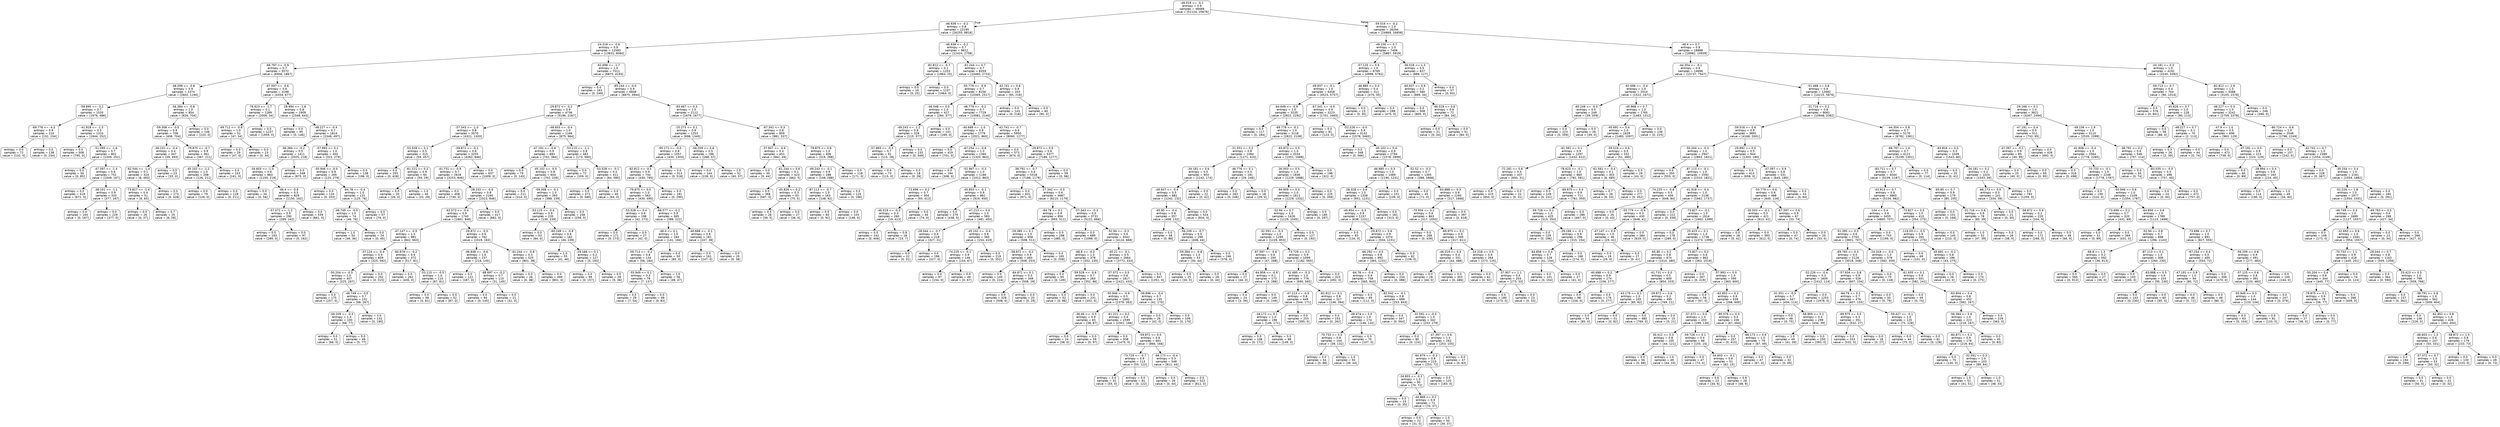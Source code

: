 digraph Tree {
node [shape=box, style="rounded", color="black", fontname=helvetica] ;
edge [fontname=helvetica] ;
0 [label="-46.019 <= -0.1\nentropy = 0.9\nsamples = 48489\nvalue = [51124, 25676]"] ;
1 [label="-46.938 <= -0.2\nentropy = 0.8\nsamples = 22195\nvalue = [26255, 8818]"] ;
0 -> 1 [labeldistance=2.5, labelangle=45, headlabel="True"] ;
2 [label="-24.318 <= -0.6\nentropy = 0.9\nsamples = 12583\nvalue = [13831, 6060]"] ;
1 -> 2 ;
3 [label="-68.797 <= -0.9\nentropy = 0.7\nsamples = 5572\nvalue = [6956, 1867]"] ;
2 -> 3 ;
4 [label="-48.399 <= -0.8\nentropy = 0.9\nsamples = 2374\nvalue = [2602, 1190]"] ;
3 -> 4 ;
5 [label="-58.895 <= -3.2\nentropy = 0.7\nsamples = 1520\nvalue = [1976, 486]"] ;
4 -> 5 ;
6 [label="-69.776 <= -4.3\nentropy = 0.9\nsamples = 210\nvalue = [132, 234]"] ;
5 -> 6 ;
7 [label="entropy = 0.0\nsamples = 72\nvalue = [132, 0]"] ;
6 -> 7 ;
8 [label="entropy = 0.0\nsamples = 138\nvalue = [0, 234]"] ;
6 -> 8 ;
9 [label="-41.918 <= -1.5\nentropy = 0.5\nsamples = 1310\nvalue = [1844, 252]"] ;
5 -> 9 ;
10 [label="entropy = 0.0\nsamples = 508\nvalue = [795, 0]"] ;
9 -> 10 ;
11 [label="-51.395 <= -1.6\nentropy = 0.7\nsamples = 802\nvalue = [1049, 252]"] ;
9 -> 11 ;
12 [label="entropy = 0.0\nsamples = 50\nvalue = [0, 85]"] ;
11 -> 12 ;
13 [label="-47.397 <= -1.4\nentropy = 0.6\nsamples = 752\nvalue = [1049, 167]"] ;
11 -> 13 ;
14 [label="entropy = 0.0\nsamples = 419\nvalue = [672, 0]"] ;
13 -> 14 ;
15 [label="-36.101 <= -1.1\nentropy = 0.9\nsamples = 333\nvalue = [377, 167]"] ;
13 -> 15 ;
16 [label="entropy = 0.0\nsamples = 104\nvalue = [0, 167]"] ;
15 -> 16 ;
17 [label="entropy = 0.0\nsamples = 229\nvalue = [377, 0]"] ;
15 -> 17 ;
18 [label="-56.384 <= -0.8\nentropy = 1.0\nsamples = 854\nvalue = [626, 704]"] ;
4 -> 18 ;
19 [label="-59.308 <= -0.5\nentropy = 0.9\nsamples = 708\nvalue = [406, 704]"] ;
18 -> 19 ;
20 [label="-36.101 <= -0.4\nentropy = 0.4\nsamples = 347\nvalue = [39, 493]"] ;
19 -> 20 ;
21 [label="-62.544 <= -1.4\nentropy = 0.1\nsamples = 324\nvalue = [6, 493]"] ;
20 -> 21 ;
22 [label="-73.827 <= -1.4\nentropy = 0.4\nsamples = 51\nvalue = [6, 65]"] ;
21 -> 22 ;
23 [label="entropy = 0.0\nsamples = 26\nvalue = [0, 37]"] ;
22 -> 23 ;
24 [label="entropy = 0.7\nsamples = 25\nvalue = [6, 28]"] ;
22 -> 24 ;
25 [label="entropy = 0.0\nsamples = 273\nvalue = [0, 428]"] ;
21 -> 25 ;
26 [label="entropy = 0.0\nsamples = 23\nvalue = [33, 0]"] ;
20 -> 26 ;
27 [label="-79.875 <= -0.7\nentropy = 0.9\nsamples = 361\nvalue = [367, 211]"] ;
19 -> 27 ;
28 [label="-45.102 <= -1.2\nentropy = 1.0\nsamples = 208\nvalue = [126, 211]"] ;
27 -> 28 ;
29 [label="entropy = 0.0\nsamples = 79\nvalue = [126, 0]"] ;
28 -> 29 ;
30 [label="entropy = 0.0\nsamples = 129\nvalue = [0, 211]"] ;
28 -> 30 ;
31 [label="entropy = 0.0\nsamples = 153\nvalue = [241, 0]"] ;
27 -> 31 ;
32 [label="entropy = 0.0\nsamples = 146\nvalue = [220, 0]"] ;
18 -> 32 ;
33 [label="-67.597 <= -0.6\nentropy = 0.6\nsamples = 3198\nvalue = [4354, 677]"] ;
3 -> 33 ;
34 [label="-78.623 <= -1.7\nentropy = 0.1\nsamples = 1289\nvalue = [2006, 34]"] ;
33 -> 34 ;
35 [label="-69.712 <= -0.8\nentropy = 1.0\nsamples = 52\nvalue = [47, 34]"] ;
34 -> 35 ;
36 [label="entropy = 0.0\nsamples = 29\nvalue = [47, 0]"] ;
35 -> 36 ;
37 [label="entropy = 0.0\nsamples = 23\nvalue = [0, 34]"] ;
35 -> 37 ;
38 [label="entropy = 0.0\nsamples = 1237\nvalue = [1959, 0]"] ;
34 -> 38 ;
39 [label="-28.994 <= -1.8\nentropy = 0.8\nsamples = 1909\nvalue = [2348, 643]"] ;
33 -> 39 ;
40 [label="entropy = 0.0\nsamples = 95\nvalue = [0, 146]"] ;
39 -> 40 ;
41 [label="-48.227 <= -0.4\nentropy = 0.7\nsamples = 1814\nvalue = [2348, 497]"] ;
39 -> 41 ;
42 [label="-56.384 <= -0.2\nentropy = 0.5\nsamples = 1411\nvalue = [2025, 218]"] ;
41 -> 42 ;
43 [label="-34.603 <= -1.0\nentropy = 0.6\nsamples = 863\nvalue = [1150, 218]"] ;
42 -> 43 ;
44 [label="entropy = 0.0\nsamples = 34\nvalue = [0, 56]"] ;
43 -> 44 ;
45 [label="-46.4 <= -0.8\nentropy = 0.5\nsamples = 829\nvalue = [1150, 162]"] ;
43 -> 45 ;
46 [label="-57.072 <= -1.2\nentropy = 0.9\nsamples = 290\nvalue = [289, 162]"] ;
45 -> 46 ;
47 [label="entropy = 0.0\nsamples = 193\nvalue = [289, 0]"] ;
46 -> 47 ;
48 [label="entropy = 0.0\nsamples = 97\nvalue = [0, 162]"] ;
46 -> 48 ;
49 [label="entropy = 0.0\nsamples = 539\nvalue = [861, 0]"] ;
45 -> 49 ;
50 [label="entropy = 0.0\nsamples = 548\nvalue = [875, 0]"] ;
42 -> 50 ;
51 [label="-57.993 <= 0.1\nentropy = 1.0\nsamples = 403\nvalue = [323, 279]"] ;
41 -> 51 ;
52 [label="-50.946 <= -0.0\nentropy = 0.9\nsamples = 265\nvalue = [125, 279]"] ;
51 -> 52 ;
53 [label="entropy = 0.0\nsamples = 134\nvalue = [0, 203]"] ;
52 -> 53 ;
54 [label="-84.78 <= -0.4\nentropy = 1.0\nsamples = 131\nvalue = [125, 76]"] ;
52 -> 54 ;
55 [label="-46.749 <= -0.5\nentropy = 1.0\nsamples = 74\nvalue = [46, 76]"] ;
54 -> 55 ;
56 [label="entropy = 1.0\nsamples = 50\nvalue = [46, 36]"] ;
55 -> 56 ;
57 [label="entropy = 0.0\nsamples = 24\nvalue = [0, 40]"] ;
55 -> 57 ;
58 [label="entropy = 0.0\nsamples = 57\nvalue = [79, 0]"] ;
54 -> 58 ;
59 [label="entropy = 0.0\nsamples = 138\nvalue = [198, 0]"] ;
51 -> 59 ;
60 [label="-62.698 <= -1.7\nentropy = 1.0\nsamples = 7011\nvalue = [6875, 4193]"] ;
2 -> 60 ;
61 [label="entropy = 0.0\nsamples = 163\nvalue = [0, 249]"] ;
60 -> 61 ;
62 [label="-85.244 <= -0.0\nentropy = 0.9\nsamples = 6848\nvalue = [6875, 3944]"] ;
60 -> 62 ;
63 [label="-29.872 <= -0.2\nentropy = 0.9\nsamples = 4736\nvalue = [5196, 2267]"] ;
62 -> 63 ;
64 [label="-57.343 <= -1.0\nentropy = 0.8\nsamples = 3570\nvalue = [4321, 1303]"] ;
63 -> 64 ;
65 [label="-53.528 <= 0.1\nentropy = 0.5\nsamples = 315\nvalue = [59, 457]"] ;
64 -> 65 ;
66 [label="entropy = 0.0\nsamples = 255\nvalue = [0, 428]"] ;
65 -> 66 ;
67 [label="-61.221 <= 0.2\nentropy = 0.9\nsamples = 60\nvalue = [59, 29]"] ;
65 -> 67 ;
68 [label="entropy = 0.0\nsamples = 20\nvalue = [26, 0]"] ;
67 -> 68 ;
69 [label="entropy = 1.0\nsamples = 40\nvalue = [33, 29]"] ;
67 -> 69 ;
70 [label="-59.872 <= -0.2\nentropy = 0.6\nsamples = 3255\nvalue = [4262, 846]"] ;
64 -> 70 ;
71 [label="-41.731 <= -0.9\nentropy = 0.7\nsamples = 2618\nvalue = [3253, 846]"] ;
70 -> 71 ;
72 [label="entropy = 0.0\nsamples = 458\nvalue = [730, 0]"] ;
71 -> 72 ;
73 [label="-28.232 <= -0.0\nentropy = 0.8\nsamples = 2160\nvalue = [2523, 846]"] ;
71 -> 73 ;
74 [label="-62.573 <= -0.4\nentropy = 0.9\nsamples = 1743\nvalue = [1861, 846]"] ;
73 -> 74 ;
75 [label="-47.147 <= -0.5\nentropy = 1.0\nsamples = 981\nvalue = [842, 663]"] ;
74 -> 75 ;
76 [label="-37.124 <= -0.4\nentropy = 0.9\nsamples = 609\nvalue = [325, 582]"] ;
75 -> 76 ;
77 [label="-50.204 <= -0.5\nentropy = 1.0\nsamples = 407\nvalue = [325, 267]"] ;
76 -> 77 ;
78 [label="entropy = 0.0\nsamples = 175\nvalue = [257, 0]"] ;
77 -> 78 ;
79 [label="-46.749 <= -0.5\nentropy = 0.7\nsamples = 232\nvalue = [68, 267]"] ;
77 -> 79 ;
80 [label="-56.209 <= -0.3\nentropy = 1.0\nsamples = 100\nvalue = [68, 77]"] ;
79 -> 80 ;
81 [label="entropy = 0.0\nsamples = 51\nvalue = [68, 0]"] ;
80 -> 81 ;
82 [label="entropy = 0.0\nsamples = 49\nvalue = [0, 77]"] ;
80 -> 82 ;
83 [label="entropy = 0.0\nsamples = 132\nvalue = [0, 190]"] ;
79 -> 83 ;
84 [label="entropy = 0.0\nsamples = 202\nvalue = [0, 315]"] ;
76 -> 84 ;
85 [label="-60.979 <= -0.2\nentropy = 0.6\nsamples = 372\nvalue = [517, 81]"] ;
75 -> 85 ;
86 [label="entropy = 0.0\nsamples = 262\nvalue = [430, 0]"] ;
85 -> 86 ;
87 [label="-53.115 <= -0.5\nentropy = 1.0\nsamples = 110\nvalue = [87, 81]"] ;
85 -> 87 ;
88 [label="entropy = 0.0\nsamples = 58\nvalue = [0, 81]"] ;
87 -> 88 ;
89 [label="entropy = 0.0\nsamples = 52\nvalue = [87, 0]"] ;
87 -> 89 ;
90 [label="-29.872 <= -0.5\nentropy = 0.6\nsamples = 762\nvalue = [1019, 183]"] ;
74 -> 90 ;
91 [label="-46.938 <= -0.6\nentropy = 1.0\nsamples = 237\nvalue = [218, 145]"] ;
90 -> 91 ;
92 [label="entropy = 0.0\nsamples = 122\nvalue = [187, 0]"] ;
91 -> 92 ;
93 [label="-88.697 <= -0.2\nentropy = 0.7\nsamples = 115\nvalue = [31, 145]"] ;
91 -> 93 ;
94 [label="entropy = 0.0\nsamples = 94\nvalue = [0, 145]"] ;
93 -> 94 ;
95 [label="entropy = 0.0\nsamples = 21\nvalue = [31, 0]"] ;
93 -> 95 ;
96 [label="-61.244 <= -0.8\nentropy = 0.3\nsamples = 525\nvalue = [801, 38]"] ;
90 -> 96 ;
97 [label="entropy = 0.0\nsamples = 26\nvalue = [0, 38]"] ;
96 -> 97 ;
98 [label="entropy = 0.0\nsamples = 499\nvalue = [801, 0]"] ;
96 -> 98 ;
99 [label="entropy = 0.0\nsamples = 417\nvalue = [662, 0]"] ;
73 -> 99 ;
100 [label="entropy = 0.0\nsamples = 637\nvalue = [1009, 0]"] ;
70 -> 100 ;
101 [label="-48.603 <= -0.4\nentropy = 1.0\nsamples = 1166\nvalue = [875, 964]"] ;
63 -> 101 ;
102 [label="-47.191 <= -0.8\nentropy = 0.9\nsamples = 683\nvalue = [702, 384]"] ;
101 -> 102 ;
103 [label="entropy = 0.0\nsamples = 79\nvalue = [0, 145]"] ;
102 -> 103 ;
104 [label="-45.102 <= -0.5\nentropy = 0.8\nsamples = 604\nvalue = [702, 239]"] ;
102 -> 104 ;
105 [label="entropy = 0.0\nsamples = 211\nvalue = [314, 0]"] ;
104 -> 105 ;
106 [label="-59.308 <= -0.1\nentropy = 1.0\nsamples = 393\nvalue = [388, 239]"] ;
104 -> 106 ;
107 [label="-53.115 <= -0.4\nentropy = 0.9\nsamples = 235\nvalue = [130, 239]"] ;
106 -> 107 ;
108 [label="entropy = 0.0\nsamples = 53\nvalue = [84, 0]"] ;
107 -> 108 ;
109 [label="-60.248 <= -0.8\nentropy = 0.6\nsamples = 182\nvalue = [46, 239]"] ;
107 -> 109 ;
110 [label="entropy = 1.0\nsamples = 55\nvalue = [41, 46]"] ;
109 -> 110 ;
111 [label="-29.166 <= 0.1\nentropy = 0.2\nsamples = 127\nvalue = [5, 193]"] ;
109 -> 111 ;
112 [label="entropy = 0.0\nsamples = 99\nvalue = [0, 157]"] ;
111 -> 112 ;
113 [label="entropy = 0.5\nsamples = 28\nvalue = [5, 36]"] ;
111 -> 113 ;
114 [label="entropy = 0.0\nsamples = 158\nvalue = [258, 0]"] ;
106 -> 114 ;
115 [label="-53.115 <= -1.1\nentropy = 0.8\nsamples = 483\nvalue = [173, 580]"] ;
101 -> 115 ;
116 [label="entropy = 0.0\nsamples = 72\nvalue = [109, 0]"] ;
115 -> 116 ;
117 [label="-53.528 <= -0.1\nentropy = 0.5\nsamples = 411\nvalue = [64, 580]"] ;
115 -> 117 ;
118 [label="entropy = 0.0\nsamples = 371\nvalue = [0, 580]"] ;
117 -> 118 ;
119 [label="entropy = 0.0\nsamples = 40\nvalue = [64, 0]"] ;
117 -> 119 ;
120 [label="-93.467 <= 0.3\nentropy = 1.0\nsamples = 2112\nvalue = [1679, 1677]"] ;
62 -> 120 ;
121 [label="-25.273 <= 0.1\nentropy = 0.9\nsamples = 1253\nvalue = [698, 1340]"] ;
120 -> 121 ;
122 [label="-95.171 <= -0.0\nentropy = 0.8\nsamples = 1057\nvalue = [430, 1303]"] ;
121 -> 122 ;
123 [label="-82.812 <= -0.1\nentropy = 0.9\nsamples = 744\nvalue = [430, 785]"] ;
122 -> 123 ;
124 [label="-79.875 <= 0.0\nentropy = 1.0\nsamples = 563\nvalue = [430, 495]"] ;
123 -> 124 ;
125 [label="-53.528 <= 0.4\nentropy = 0.6\nsamples = 198\nvalue = [42, 273]"] ;
124 -> 125 ;
126 [label="entropy = 0.0\nsamples = 171\nvalue = [0, 273]"] ;
125 -> 126 ;
127 [label="entropy = 0.0\nsamples = 27\nvalue = [42, 0]"] ;
125 -> 127 ;
128 [label="-68.577 <= -0.2\nentropy = 0.9\nsamples = 365\nvalue = [388, 222]"] ;
124 -> 128 ;
129 [label="-46.4 <= 0.1\nentropy = 1.0\nsamples = 184\nvalue = [141, 184]"] ;
128 -> 129 ;
130 [label="-59.713 <= -0.2\nentropy = 0.8\nsamples = 134\nvalue = [56, 184]"] ;
129 -> 130 ;
131 [label="-55.949 <= 0.1\nentropy = 0.3\nsamples = 78\nvalue = [7, 137]"] ;
130 -> 131 ;
132 [label="entropy = 0.5\nsamples = 29\nvalue = [7, 54]"] ;
131 -> 132 ;
133 [label="entropy = 0.0\nsamples = 49\nvalue = [0, 83]"] ;
131 -> 133 ;
134 [label="entropy = 1.0\nsamples = 56\nvalue = [49, 47]"] ;
130 -> 134 ;
135 [label="entropy = 0.0\nsamples = 50\nvalue = [85, 0]"] ;
129 -> 135 ;
136 [label="-40.688 <= -0.1\nentropy = 0.6\nsamples = 181\nvalue = [247, 38]"] ;
128 -> 136 ;
137 [label="entropy = 0.0\nsamples = 161\nvalue = [247, 0]"] ;
136 -> 137 ;
138 [label="entropy = 0.0\nsamples = 20\nvalue = [0, 38]"] ;
136 -> 138 ;
139 [label="entropy = 0.0\nsamples = 181\nvalue = [0, 290]"] ;
123 -> 139 ;
140 [label="entropy = 0.0\nsamples = 313\nvalue = [0, 518]"] ;
122 -> 140 ;
141 [label="-56.209 <= 0.6\nentropy = 0.5\nsamples = 196\nvalue = [268, 37]"] ;
121 -> 141 ;
142 [label="entropy = 0.0\nsamples = 144\nvalue = [228, 0]"] ;
141 -> 142 ;
143 [label="entropy = 1.0\nsamples = 52\nvalue = [40, 37]"] ;
141 -> 143 ;
144 [label="-67.341 <= 0.3\nentropy = 0.8\nsamples = 859\nvalue = [981, 337]"] ;
120 -> 144 ;
145 [label="-37.907 <= -0.6\nentropy = 0.4\nsamples = 453\nvalue = [662, 49]"] ;
144 -> 145 ;
146 [label="entropy = 0.0\nsamples = 30\nvalue = [0, 44]"] ;
145 -> 146 ;
147 [label="-61.244 <= 0.6\nentropy = 0.1\nsamples = 423\nvalue = [662, 5]"] ;
145 -> 147 ;
148 [label="entropy = 0.0\nsamples = 368\nvalue = [587, 0]"] ;
147 -> 148 ;
149 [label="-45.826 <= 0.2\nentropy = 0.3\nsamples = 55\nvalue = [75, 5]"] ;
147 -> 149 ;
150 [label="entropy = 0.5\nsamples = 28\nvalue = [39, 5]"] ;
149 -> 150 ;
151 [label="entropy = 0.0\nsamples = 27\nvalue = [36, 0]"] ;
149 -> 151 ;
152 [label="-79.875 <= 0.8\nentropy = 1.0\nsamples = 406\nvalue = [319, 288]"] ;
144 -> 152 ;
153 [label="-49.243 <= -0.1\nentropy = 0.9\nsamples = 288\nvalue = [148, 288]"] ;
152 -> 153 ;
154 [label="-87.113 <= -0.7\nentropy = 1.0\nsamples = 163\nvalue = [148, 92]"] ;
153 -> 154 ;
155 [label="entropy = 0.0\nsamples = 60\nvalue = [0, 92]"] ;
154 -> 155 ;
156 [label="entropy = 0.0\nsamples = 103\nvalue = [148, 0]"] ;
154 -> 156 ;
157 [label="entropy = 0.0\nsamples = 125\nvalue = [0, 196]"] ;
153 -> 157 ;
158 [label="entropy = 0.0\nsamples = 118\nvalue = [171, 0]"] ;
152 -> 158 ;
159 [label="-46.938 <= -0.2\nentropy = 0.7\nsamples = 9612\nvalue = [12424, 2758]"] ;
1 -> 159 ;
160 [label="-82.812 <= -0.7\nentropy = 0.1\nsamples = 1253\nvalue = [1964, 25]"] ;
159 -> 160 ;
161 [label="entropy = 0.0\nsamples = 16\nvalue = [0, 25]"] ;
160 -> 161 ;
162 [label="entropy = 0.0\nsamples = 1237\nvalue = [1964, 0]"] ;
160 -> 162 ;
163 [label="-61.244 <= 0.7\nentropy = 0.7\nsamples = 8359\nvalue = [10460, 2733]"] ;
159 -> 163 ;
164 [label="-55.779 <= -0.9\nentropy = 0.7\nsamples = 8156\nvalue = [10365, 2517]"] ;
163 -> 164 ;
165 [label="-46.048 <= 0.0\nentropy = 1.0\nsamples = 427\nvalue = [284, 377]"] ;
164 -> 165 ;
166 [label="-49.243 <= -1.2\nentropy = 0.8\nsamples = 326\nvalue = [115, 377]"] ;
165 -> 166 ;
167 [label="-57.993 <= -0.3\nentropy = 0.7\nsamples = 91\nvalue = [115, 28]"] ;
166 -> 167 ;
168 [label="entropy = 0.0\nsamples = 73\nvalue = [115, 0]"] ;
167 -> 168 ;
169 [label="entropy = 0.0\nsamples = 18\nvalue = [0, 28]"] ;
167 -> 169 ;
170 [label="entropy = 0.0\nsamples = 235\nvalue = [0, 349]"] ;
166 -> 170 ;
171 [label="entropy = 0.0\nsamples = 101\nvalue = [169, 0]"] ;
165 -> 171 ;
172 [label="-46.776 <= -0.2\nentropy = 0.7\nsamples = 7729\nvalue = [10081, 2140]"] ;
164 -> 172 ;
173 [label="-40.688 <= -1.0\nentropy = 0.9\nsamples = 1779\nvalue = [2021, 863]"] ;
172 -> 173 ;
174 [label="entropy = 0.0\nsamples = 419\nvalue = [701, 0]"] ;
173 -> 174 ;
175 [label="-67.254 <= -0.8\nentropy = 1.0\nsamples = 1360\nvalue = [1320, 863]"] ;
173 -> 175 ;
176 [label="entropy = 0.0\nsamples = 194\nvalue = [308, 0]"] ;
175 -> 176 ;
177 [label="-52.967 <= -0.3\nentropy = 1.0\nsamples = 1166\nvalue = [1012, 863]"] ;
175 -> 177 ;
178 [label="-73.696 <= 0.2\nentropy = 0.7\nsamples = 304\nvalue = [93, 413]"] ;
177 -> 178 ;
179 [label="-46.019 <= -0.3\nentropy = 0.3\nsamples = 260\nvalue = [19, 413]"] ;
178 -> 179 ;
180 [label="entropy = 0.0\nsamples = 242\nvalue = [0, 406]"] ;
179 -> 180 ;
181 [label="entropy = 0.8\nsamples = 18\nvalue = [19, 7]"] ;
179 -> 181 ;
182 [label="entropy = 0.0\nsamples = 44\nvalue = [74, 0]"] ;
178 -> 182 ;
183 [label="-45.853 <= -0.1\nentropy = 0.9\nsamples = 862\nvalue = [919, 450]"] ;
177 -> 183 ;
184 [label="entropy = 0.0\nsamples = 279\nvalue = [438, 0]"] ;
183 -> 184 ;
185 [label="-47.213 <= 0.0\nentropy = 1.0\nsamples = 583\nvalue = [481, 450]"] ;
183 -> 185 ;
186 [label="-28.044 <= -0.7\nentropy = 0.4\nsamples = 218\nvalue = [327, 31]"] ;
185 -> 186 ;
187 [label="entropy = 0.0\nsamples = 22\nvalue = [0, 31]"] ;
186 -> 187 ;
188 [label="entropy = 0.0\nsamples = 196\nvalue = [327, 0]"] ;
186 -> 188 ;
189 [label="-45.102 <= -0.4\nentropy = 0.8\nsamples = 365\nvalue = [154, 419]"] ;
185 -> 189 ;
190 [label="-74.225 <= -0.1\nentropy = 0.9\nsamples = 146\nvalue = [154, 67]"] ;
189 -> 190 ;
191 [label="entropy = 0.0\nsamples = 97\nvalue = [154, 0]"] ;
190 -> 191 ;
192 [label="entropy = 0.0\nsamples = 49\nvalue = [0, 67]"] ;
190 -> 192 ;
193 [label="entropy = 0.0\nsamples = 219\nvalue = [0, 352]"] ;
189 -> 193 ;
194 [label="-42.741 <= -0.7\nentropy = 0.6\nsamples = 5950\nvalue = [8060, 1277]"] ;
172 -> 194 ;
195 [label="entropy = 0.0\nsamples = 573\nvalue = [874, 0]"] ;
194 -> 195 ;
196 [label="-29.872 <= 0.5\nentropy = 0.6\nsamples = 5377\nvalue = [7186, 1277]"] ;
194 -> 196 ;
197 [label="-38.791 <= -0.7\nentropy = 0.6\nsamples = 5318\nvalue = [7186, 1179]"] ;
196 -> 197 ;
198 [label="entropy = 0.0\nsamples = 631\nvalue = [971, 0]"] ;
197 -> 198 ;
199 [label="-27.342 <= -0.5\nentropy = 0.6\nsamples = 4687\nvalue = [6215, 1179]"] ;
197 -> 199 ;
200 [label="-84.78 <= 0.1\nentropy = 0.9\nsamples = 956\nvalue = [993, 511]"] ;
199 -> 200 ;
201 [label="-29.385 <= 0.1\nentropy = 1.0\nsamples = 658\nvalue = [508, 511]"] ;
200 -> 201 ;
202 [label="-58.872 <= -0.2\nentropy = 0.9\nsamples = 493\nvalue = [508, 253]"] ;
201 -> 202 ;
203 [label="entropy = 0.0\nsamples = 145\nvalue = [0, 224]"] ;
202 -> 203 ;
204 [label="-84.871 <= 0.1\nentropy = 0.3\nsamples = 348\nvalue = [508, 29]"] ;
202 -> 204 ;
205 [label="entropy = 0.0\nsamples = 328\nvalue = [508, 0]"] ;
204 -> 205 ;
206 [label="entropy = 0.0\nsamples = 20\nvalue = [0, 29]"] ;
204 -> 206 ;
207 [label="entropy = 0.0\nsamples = 165\nvalue = [0, 258]"] ;
201 -> 207 ;
208 [label="entropy = 0.0\nsamples = 298\nvalue = [485, 0]"] ;
200 -> 208 ;
209 [label="-57.343 <= -0.3\nentropy = 0.5\nsamples = 3731\nvalue = [5222, 668]"] ;
199 -> 209 ;
210 [label="entropy = 0.0\nsamples = 689\nvalue = [1098, 0]"] ;
209 -> 210 ;
211 [label="-52.94 <= -0.3\nentropy = 0.6\nsamples = 3042\nvalue = [4124, 668]"] ;
209 -> 211 ;
212 [label="-68.8 <= -0.3\nentropy = 1.0\nsamples = 378\nvalue = [352, 235]"] ;
211 -> 212 ;
213 [label="entropy = 0.0\nsamples = 95\nvalue = [0, 149]"] ;
212 -> 213 ;
214 [label="-59.528 <= -0.6\nentropy = 0.7\nsamples = 283\nvalue = [352, 86]"] ;
212 -> 214 ;
215 [label="entropy = 0.0\nsamples = 52\nvalue = [0, 86]"] ;
214 -> 215 ;
216 [label="entropy = 0.0\nsamples = 231\nvalue = [352, 0]"] ;
214 -> 216 ;
217 [label="-40.21 <= -0.1\nentropy = 0.5\nsamples = 2664\nvalue = [3772, 433]"] ;
211 -> 217 ;
218 [label="-57.072 <= 0.5\nentropy = 0.6\nsamples = 1817\nvalue = [2421, 433]"] ;
217 -> 218 ;
219 [label="-50.946 <= -0.9\nentropy = 0.5\nsamples = 1682\nvalue = [2379, 263]"] ;
218 -> 219 ;
220 [label="-36.46 <= -0.5\nentropy = 0.9\nsamples = 83\nvalue = [38, 97]"] ;
219 -> 220 ;
221 [label="entropy = 0.0\nsamples = 24\nvalue = [38, 0]"] ;
220 -> 221 ;
222 [label="entropy = 0.0\nsamples = 59\nvalue = [0, 97]"] ;
220 -> 222 ;
223 [label="-61.221 <= 0.2\nentropy = 0.4\nsamples = 1599\nvalue = [2341, 166]"] ;
219 -> 223 ;
224 [label="entropy = 0.0\nsamples = 938\nvalue = [1475, 0]"] ;
223 -> 224 ;
225 [label="-59.872 <= 0.0\nentropy = 0.6\nsamples = 661\nvalue = [866, 166]"] ;
223 -> 225 ;
226 [label="-73.729 <= -0.7\nentropy = 0.9\nsamples = 113\nvalue = [55, 122]"] ;
225 -> 226 ;
227 [label="entropy = 0.0\nsamples = 32\nvalue = [55, 0]"] ;
226 -> 227 ;
228 [label="entropy = 0.0\nsamples = 81\nvalue = [0, 122]"] ;
226 -> 228 ;
229 [label="-66.173 <= -0.4\nentropy = 0.3\nsamples = 548\nvalue = [811, 44]"] ;
225 -> 229 ;
230 [label="entropy = 0.0\nsamples = 26\nvalue = [0, 44]"] ;
229 -> 230 ;
231 [label="entropy = 0.0\nsamples = 522\nvalue = [811, 0]"] ;
229 -> 231 ;
232 [label="-39.896 <= -0.4\nentropy = 0.7\nsamples = 135\nvalue = [42, 170]"] ;
218 -> 232 ;
233 [label="entropy = 0.0\nsamples = 26\nvalue = [42, 0]"] ;
232 -> 233 ;
234 [label="entropy = 0.0\nsamples = 109\nvalue = [0, 170]"] ;
232 -> 234 ;
235 [label="entropy = 0.0\nsamples = 847\nvalue = [1351, 0]"] ;
217 -> 235 ;
236 [label="entropy = 0.0\nsamples = 59\nvalue = [0, 98]"] ;
196 -> 236 ;
237 [label="-42.741 <= 0.8\nentropy = 0.9\nsamples = 203\nvalue = [95, 216]"] ;
163 -> 237 ;
238 [label="entropy = 0.0\nsamples = 143\nvalue = [0, 216]"] ;
237 -> 238 ;
239 [label="entropy = 0.0\nsamples = 60\nvalue = [95, 0]"] ;
237 -> 239 ;
240 [label="-59.516 <= -0.2\nentropy = 1.0\nsamples = 26294\nvalue = [24869, 16858]"] ;
0 -> 240 [labeldistance=2.5, labelangle=-45, headlabel="False"] ;
241 [label="-49.156 <= 0.7\nentropy = 1.0\nsamples = 7406\nvalue = [5887, 5919]"] ;
240 -> 241 ;
242 [label="-57.125 <= 0.9\nentropy = 1.0\nsamples = 6769\nvalue = [4998, 5792]"] ;
241 -> 242 ;
243 [label="-49.937 <= -0.1\nentropy = 1.0\nsamples = 6458\nvalue = [4523, 5757]"] ;
242 -> 243 ;
244 [label="-64.649 <= -0.9\nentropy = 1.0\nsamples = 3235\nvalue = [2822, 2292]"] ;
243 -> 244 ;
245 [label="entropy = 0.0\nsamples = 117\nvalue = [0, 184]"] ;
244 -> 245 ;
246 [label="-69.776 <= -0.1\nentropy = 1.0\nsamples = 3118\nvalue = [2822, 2108]"] ;
244 -> 246 ;
247 [label="-31.551 <= 0.2\nentropy = 0.8\nsamples = 1084\nvalue = [1271, 420]"] ;
246 -> 247 ;
248 [label="-34.181 <= 0.6\nentropy = 0.5\nsamples = 903\nvalue = [1242, 174]"] ;
247 -> 248 ;
249 [label="-49.937 <= -0.4\nentropy = 0.5\nsamples = 881\nvalue = [1242, 132]"] ;
248 -> 249 ;
250 [label="-65.85 <= -0.4\nentropy = 0.8\nsamples = 357\nvalue = [408, 132]"] ;
249 -> 250 ;
251 [label="entropy = 0.0\nsamples = 58\nvalue = [0, 88]"] ;
250 -> 251 ;
252 [label="-56.209 <= -0.7\nentropy = 0.5\nsamples = 299\nvalue = [408, 44]"] ;
250 -> 252 ;
253 [label="-59.084 <= -0.8\nentropy = 1.0\nsamples = 53\nvalue = [30, 44]"] ;
252 -> 253 ;
254 [label="entropy = 0.0\nsamples = 25\nvalue = [30, 0]"] ;
253 -> 254 ;
255 [label="entropy = 0.0\nsamples = 28\nvalue = [0, 44]"] ;
253 -> 255 ;
256 [label="entropy = 0.0\nsamples = 246\nvalue = [378, 0]"] ;
252 -> 256 ;
257 [label="entropy = 0.0\nsamples = 524\nvalue = [834, 0]"] ;
249 -> 257 ;
258 [label="entropy = 0.0\nsamples = 22\nvalue = [0, 42]"] ;
248 -> 258 ;
259 [label="-46.776 <= 0.1\nentropy = 0.5\nsamples = 181\nvalue = [29, 246]"] ;
247 -> 259 ;
260 [label="entropy = 0.0\nsamples = 163\nvalue = [0, 246]"] ;
259 -> 260 ;
261 [label="entropy = 0.0\nsamples = 18\nvalue = [29, 0]"] ;
259 -> 261 ;
262 [label="-83.873 <= 0.5\nentropy = 1.0\nsamples = 2034\nvalue = [1551, 1688]"] ;
246 -> 262 ;
263 [label="-30.503 <= 0.5\nentropy = 1.0\nsamples = 1836\nvalue = [1229, 1688]"] ;
262 -> 263 ;
264 [label="-94.609 <= 0.0\nentropy = 1.0\nsamples = 1611\nvalue = [1229, 1332]"] ;
263 -> 264 ;
265 [label="-52.94 <= 0.7\nentropy = 1.0\nsamples = 1426\nvalue = [1229, 1045]"] ;
264 -> 265 ;
266 [label="-32.591 <= -0.3\nentropy = 1.0\nsamples = 1299\nvalue = [1229, 853]"] ;
265 -> 266 ;
267 [label="-67.597 <= -0.6\nentropy = 0.6\nsamples = 200\nvalue = [47, 288]"] ;
266 -> 267 ;
268 [label="entropy = 0.0\nsamples = 27\nvalue = [44, 0]"] ;
267 -> 268 ;
269 [label="-64.856 <= -0.9\nentropy = 0.1\nsamples = 173\nvalue = [3, 288]"] ;
267 -> 269 ;
270 [label="entropy = 0.4\nsamples = 24\nvalue = [3, 39]"] ;
269 -> 270 ;
271 [label="entropy = 0.0\nsamples = 149\nvalue = [0, 249]"] ;
269 -> 271 ;
272 [label="-73.729 <= 0.2\nentropy = 0.9\nsamples = 1099\nvalue = [1182, 565]"] ;
266 -> 272 ;
273 [label="-41.685 <= -0.3\nentropy = 1.0\nsamples = 776\nvalue = [690, 565]"] ;
272 -> 273 ;
274 [label="-47.213 <= -0.5\nentropy = 0.8\nsamples = 449\nvalue = [544, 171]"] ;
273 -> 274 ;
275 [label="-34.172 <= 0.1\nentropy = 1.0\nsamples = 196\nvalue = [149, 171]"] ;
274 -> 275 ;
276 [label="entropy = 0.0\nsamples = 108\nvalue = [0, 171]"] ;
275 -> 276 ;
277 [label="entropy = 0.0\nsamples = 88\nvalue = [149, 0]"] ;
275 -> 277 ;
278 [label="entropy = 0.0\nsamples = 253\nvalue = [395, 0]"] ;
274 -> 278 ;
279 [label="-82.812 <= 0.1\nentropy = 0.8\nsamples = 327\nvalue = [146, 394]"] ;
273 -> 279 ;
280 [label="entropy = 0.0\nsamples = 153\nvalue = [0, 262]"] ;
279 -> 280 ;
281 [label="-48.474 <= 0.0\nentropy = 1.0\nsamples = 174\nvalue = [146, 132]"] ;
279 -> 281 ;
282 [label="-70.733 <= 0.0\nentropy = 0.8\nsamples = 104\nvalue = [39, 132]"] ;
281 -> 282 ;
283 [label="entropy = 0.0\nsamples = 54\nvalue = [0, 88]"] ;
282 -> 283 ;
284 [label="entropy = 1.0\nsamples = 50\nvalue = [39, 44]"] ;
282 -> 284 ;
285 [label="entropy = 0.0\nsamples = 70\nvalue = [107, 0]"] ;
281 -> 285 ;
286 [label="entropy = 0.0\nsamples = 323\nvalue = [492, 0]"] ;
272 -> 286 ;
287 [label="entropy = 0.0\nsamples = 127\nvalue = [0, 192]"] ;
265 -> 287 ;
288 [label="entropy = 0.0\nsamples = 185\nvalue = [0, 287]"] ;
264 -> 288 ;
289 [label="entropy = 0.0\nsamples = 225\nvalue = [0, 356]"] ;
263 -> 289 ;
290 [label="entropy = 0.0\nsamples = 198\nvalue = [322, 0]"] ;
262 -> 290 ;
291 [label="-67.341 <= -0.9\nentropy = 0.9\nsamples = 3223\nvalue = [1701, 3465]"] ;
243 -> 291 ;
292 [label="entropy = 0.0\nsamples = 81\nvalue = [123, 0]"] ;
291 -> 292 ;
293 [label="-52.226 <= -0.0\nentropy = 0.9\nsamples = 3142\nvalue = [1578, 3465]"] ;
291 -> 293 ;
294 [label="entropy = 0.0\nsamples = 348\nvalue = [0, 566]"] ;
293 -> 294 ;
295 [label="-45.102 <= 0.4\nentropy = 0.9\nsamples = 2794\nvalue = [1578, 2899]"] ;
293 -> 295 ;
296 [label="-46.885 <= 0.3\nentropy = 1.0\nsamples = 1489\nvalue = [1190, 1231]"] ;
295 -> 296 ;
297 [label="-28.328 <= 0.6\nentropy = 1.0\nsamples = 1338\nvalue = [951, 1231]"] ;
296 -> 297 ;
298 [label="-49.954 <= -0.3\nentropy = 0.9\nsamples = 1157\nvalue = [638, 1231]"] ;
297 -> 298 ;
299 [label="entropy = 0.0\nsamples = 83\nvalue = [134, 0]"] ;
298 -> 299 ;
300 [label="-29.872 <= 0.6\nentropy = 0.9\nsamples = 1074\nvalue = [504, 1231]"] ;
298 -> 300 ;
301 [label="-66.292 <= 0.5\nentropy = 0.8\nsamples = 992\nvalue = [365, 1231]"] ;
300 -> 301 ;
302 [label="-84.78 <= -0.4\nentropy = 0.9\nsamples = 758\nvalue = [365, 843]"] ;
301 -> 302 ;
303 [label="entropy = 0.0\nsamples = 69\nvalue = [112, 0]"] ;
302 -> 303 ;
304 [label="-82.542 <= -0.1\nentropy = 0.8\nsamples = 689\nvalue = [253, 843]"] ;
302 -> 304 ;
305 [label="entropy = 0.0\nsamples = 347\nvalue = [0, 564]"] ;
304 -> 305 ;
306 [label="-32.591 <= -0.3\nentropy = 1.0\nsamples = 342\nvalue = [253, 279]"] ;
304 -> 306 ;
307 [label="entropy = 0.0\nsamples = 80\nvalue = [0, 124]"] ;
306 -> 307 ;
308 [label="-47.397 <= 0.6\nentropy = 1.0\nsamples = 262\nvalue = [253, 155]"] ;
306 -> 308 ;
309 [label="-60.979 <= -0.3\nentropy = 0.8\nsamples = 215\nvalue = [253, 72]"] ;
308 -> 309 ;
310 [label="-34.603 <= -0.1\nentropy = 1.0\nsamples = 95\nvalue = [70, 72]"] ;
309 -> 310 ;
311 [label="entropy = 0.0\nsamples = 23\nvalue = [0, 35]"] ;
310 -> 311 ;
312 [label="-44.866 <= 0.2\nentropy = 0.9\nsamples = 72\nvalue = [70, 37]"] ;
310 -> 312 ;
313 [label="entropy = 0.0\nsamples = 22\nvalue = [31, 0]"] ;
312 -> 313 ;
314 [label="entropy = 1.0\nsamples = 50\nvalue = [39, 37]"] ;
312 -> 314 ;
315 [label="entropy = 0.0\nsamples = 120\nvalue = [183, 0]"] ;
309 -> 315 ;
316 [label="entropy = 0.0\nsamples = 47\nvalue = [0, 83]"] ;
308 -> 316 ;
317 [label="entropy = 0.0\nsamples = 234\nvalue = [0, 388]"] ;
301 -> 317 ;
318 [label="entropy = 0.0\nsamples = 82\nvalue = [139, 0]"] ;
300 -> 318 ;
319 [label="entropy = 0.0\nsamples = 181\nvalue = [313, 0]"] ;
297 -> 319 ;
320 [label="entropy = 0.0\nsamples = 151\nvalue = [239, 0]"] ;
296 -> 320 ;
321 [label="-52.52 <= -0.3\nentropy = 0.7\nsamples = 1305\nvalue = [388, 1668]"] ;
295 -> 321 ;
322 [label="entropy = 0.0\nsamples = 45\nvalue = [71, 0]"] ;
321 -> 322 ;
323 [label="-63.888 <= 0.3\nentropy = 0.6\nsamples = 1260\nvalue = [317, 1668]"] ;
321 -> 323 ;
324 [label="-70.934 <= 0.1\nentropy = 0.8\nsamples = 863\nvalue = [317, 1050]"] ;
323 -> 324 ;
325 [label="entropy = 0.0\nsamples = 268\nvalue = [0, 439]"] ;
324 -> 325 ;
326 [label="-69.975 <= 0.2\nentropy = 0.9\nsamples = 595\nvalue = [317, 611]"] ;
324 -> 326 ;
327 [label="-46.019 <= 0.3\nentropy = 0.4\nsamples = 331\nvalue = [44, 486]"] ;
326 -> 327 ;
328 [label="entropy = 0.0\nsamples = 28\nvalue = [44, 0]"] ;
327 -> 328 ;
329 [label="entropy = 0.0\nsamples = 303\nvalue = [0, 486]"] ;
327 -> 329 ;
330 [label="-24.318 <= 0.5\nentropy = 0.9\nsamples = 264\nvalue = [273, 125]"] ;
326 -> 330 ;
331 [label="entropy = 0.0\nsamples = 61\nvalue = [0, 92]"] ;
330 -> 331 ;
332 [label="-37.907 <= 1.1\nentropy = 0.5\nsamples = 203\nvalue = [273, 33]"] ;
330 -> 332 ;
333 [label="entropy = 0.0\nsamples = 180\nvalue = [273, 0]"] ;
332 -> 333 ;
334 [label="entropy = 0.0\nsamples = 23\nvalue = [0, 33]"] ;
332 -> 334 ;
335 [label="entropy = 0.0\nsamples = 397\nvalue = [0, 618]"] ;
323 -> 335 ;
336 [label="-46.885 <= 0.0\nentropy = 0.4\nsamples = 311\nvalue = [475, 35]"] ;
242 -> 336 ;
337 [label="entropy = 0.0\nsamples = 23\nvalue = [0, 35]"] ;
336 -> 337 ;
338 [label="entropy = 0.0\nsamples = 288\nvalue = [475, 0]"] ;
336 -> 338 ;
339 [label="-36.018 <= 1.3\nentropy = 0.5\nsamples = 637\nvalue = [889, 127]"] ;
241 -> 339 ;
340 [label="-60.937 <= 0.9\nentropy = 0.2\nsamples = 580\nvalue = [889, 34]"] ;
339 -> 340 ;
341 [label="entropy = 0.0\nsamples = 508\nvalue = [805, 0]"] ;
340 -> 341 ;
342 [label="-46.019 <= 0.6\nentropy = 0.9\nsamples = 72\nvalue = [84, 34]"] ;
340 -> 342 ;
343 [label="entropy = 0.0\nsamples = 21\nvalue = [0, 34]"] ;
342 -> 343 ;
344 [label="entropy = 0.0\nsamples = 51\nvalue = [84, 0]"] ;
342 -> 344 ;
345 [label="entropy = 0.0\nsamples = 57\nvalue = [0, 93]"] ;
339 -> 345 ;
346 [label="-46.4 <= 0.7\nentropy = 0.9\nsamples = 18888\nvalue = [18982, 10939]"] ;
240 -> 346 ;
347 [label="-44.354 <= -0.1\nentropy = 0.9\nsamples = 14696\nvalue = [15737, 7547]"] ;
346 -> 347 ;
348 [label="-62.698 <= -0.4\nentropy = 1.0\nsamples = 2014\nvalue = [1522, 1671]"] ;
347 -> 348 ;
349 [label="-60.248 <= -0.3\nentropy = 0.5\nsamples = 249\nvalue = [39, 359]"] ;
348 -> 349 ;
350 [label="entropy = 0.0\nsamples = 223\nvalue = [0, 359]"] ;
349 -> 350 ;
351 [label="entropy = 0.0\nsamples = 26\nvalue = [39, 0]"] ;
349 -> 351 ;
352 [label="-45.968 <= 0.7\nentropy = 1.0\nsamples = 1765\nvalue = [1483, 1312]"] ;
348 -> 352 ;
353 [label="-45.691 <= 0.4\nentropy = 1.0\nsamples = 1629\nvalue = [1483, 1097]"] ;
352 -> 353 ;
354 [label="-61.561 <= 0.1\nentropy = 0.9\nsamples = 1297\nvalue = [1432, 612]"] ;
353 -> 354 ;
355 [label="-72.281 <= 0.6\nentropy = 0.3\nsamples = 437\nvalue = [650, 31]"] ;
354 -> 355 ;
356 [label="entropy = 0.0\nsamples = 415\nvalue = [650, 0]"] ;
355 -> 356 ;
357 [label="entropy = 0.0\nsamples = 22\nvalue = [0, 31]"] ;
355 -> 357 ;
358 [label="-78.623 <= -0.1\nentropy = 1.0\nsamples = 860\nvalue = [782, 581]"] ;
354 -> 358 ;
359 [label="entropy = 0.0\nsamples = 149\nvalue = [0, 231]"] ;
358 -> 359 ;
360 [label="-69.975 <= 0.4\nentropy = 0.9\nsamples = 711\nvalue = [782, 350]"] ;
358 -> 360 ;
361 [label="-59.728 <= 0.2\nentropy = 1.0\nsamples = 425\nvalue = [315, 350]"] ;
360 -> 361 ;
362 [label="entropy = 0.0\nsamples = 129\nvalue = [0, 196]"] ;
361 -> 362 ;
363 [label="-29.166 <= -0.1\nentropy = 0.9\nsamples = 296\nvalue = [315, 154]"] ;
361 -> 363 ;
364 [label="-64.856 <= 0.4\nentropy = 0.7\nsamples = 128\nvalue = [41, 154]"] ;
363 -> 364 ;
365 [label="entropy = 0.0\nsamples = 101\nvalue = [0, 154]"] ;
364 -> 365 ;
366 [label="entropy = 0.0\nsamples = 27\nvalue = [41, 0]"] ;
364 -> 366 ;
367 [label="entropy = 0.0\nsamples = 168\nvalue = [274, 0]"] ;
363 -> 367 ;
368 [label="entropy = 0.0\nsamples = 286\nvalue = [467, 0]"] ;
360 -> 368 ;
369 [label="-59.516 <= 0.6\nentropy = 0.5\nsamples = 332\nvalue = [51, 485]"] ;
353 -> 369 ;
370 [label="-61.561 <= -0.4\nentropy = 0.1\nsamples = 303\nvalue = [8, 485]"] ;
369 -> 370 ;
371 [label="entropy = 0.7\nsamples = 26\nvalue = [8, 33]"] ;
370 -> 371 ;
372 [label="entropy = 0.0\nsamples = 277\nvalue = [0, 452]"] ;
370 -> 372 ;
373 [label="entropy = 0.0\nsamples = 29\nvalue = [43, 0]"] ;
369 -> 373 ;
374 [label="entropy = 0.0\nsamples = 136\nvalue = [0, 215]"] ;
352 -> 374 ;
375 [label="-51.468 <= 0.8\nentropy = 0.9\nsamples = 12682\nvalue = [14215, 5876]"] ;
347 -> 375 ;
376 [label="-31.716 <= 0.2\nentropy = 0.8\nsamples = 9061\nvalue = [10948, 3382]"] ;
375 -> 376 ;
377 [label="-59.516 <= 0.6\nentropy = 0.9\nsamples = 3891\nvalue = [4166, 2001]"] ;
376 -> 377 ;
378 [label="-50.204 <= -0.3\nentropy = 1.0\nsamples = 2947\nvalue = [2863, 1821]"] ;
377 -> 378 ;
379 [label="entropy = 0.0\nsamples = 355\nvalue = [553, 0]"] ;
378 -> 379 ;
380 [label="-87.113 <= -0.1\nentropy = 1.0\nsamples = 2592\nvalue = [2310, 1821]"] ;
378 -> 380 ;
381 [label="-74.225 <= -0.8\nentropy = 0.5\nsamples = 456\nvalue = [648, 84]"] ;
380 -> 381 ;
382 [label="entropy = 0.0\nsamples = 26\nvalue = [0, 43]"] ;
381 -> 382 ;
383 [label="-55.779 <= -0.4\nentropy = 0.3\nsamples = 430\nvalue = [648, 41]"] ;
381 -> 383 ;
384 [label="-47.147 <= 0.0\nentropy = 1.0\nsamples = 46\nvalue = [29, 41]"] ;
383 -> 384 ;
385 [label="entropy = 0.0\nsamples = 19\nvalue = [29, 0]"] ;
384 -> 385 ;
386 [label="entropy = 0.0\nsamples = 27\nvalue = [0, 41]"] ;
384 -> 386 ;
387 [label="entropy = 0.0\nsamples = 384\nvalue = [619, 0]"] ;
383 -> 387 ;
388 [label="-41.918 <= -0.4\nentropy = 1.0\nsamples = 2136\nvalue = [1662, 1737]"] ;
380 -> 388 ;
389 [label="entropy = 0.0\nsamples = 222\nvalue = [0, 338]"] ;
388 -> 389 ;
390 [label="-73.827 <= -0.1\nentropy = 1.0\nsamples = 1914\nvalue = [1662, 1399]"] ;
388 -> 390 ;
391 [label="entropy = 0.0\nsamples = 178\nvalue = [289, 0]"] ;
390 -> 391 ;
392 [label="25.423 <= 0.1\nentropy = 1.0\nsamples = 1736\nvalue = [1373, 1399]"] ;
390 -> 392 ;
393 [label="-65.85 <= 0.2\nentropy = 0.8\nsamples = 874\nvalue = [1010, 380]"] ;
392 -> 393 ;
394 [label="-40.688 <= 0.2\nentropy = 0.9\nsamples = 274\nvalue = [156, 277]"] ;
393 -> 394 ;
395 [label="entropy = 0.0\nsamples = 98\nvalue = [156, 0]"] ;
394 -> 395 ;
396 [label="entropy = 0.0\nsamples = 176\nvalue = [0, 277]"] ;
394 -> 396 ;
397 [label="-41.731 <= 0.0\nentropy = 0.5\nsamples = 600\nvalue = [854, 103]"] ;
393 -> 397 ;
398 [label="-43.179 <= 0.1\nentropy = 1.0\nsamples = 105\nvalue = [85, 82]"] ;
397 -> 398 ;
399 [label="entropy = 0.0\nsamples = 54\nvalue = [85, 0]"] ;
398 -> 399 ;
400 [label="entropy = 0.0\nsamples = 51\nvalue = [0, 82]"] ;
398 -> 400 ;
401 [label="-29.872 <= 0.6\nentropy = 0.2\nsamples = 495\nvalue = [769, 21]"] ;
397 -> 401 ;
402 [label="entropy = 0.0\nsamples = 480\nvalue = [769, 0]"] ;
401 -> 402 ;
403 [label="entropy = 0.0\nsamples = 15\nvalue = [0, 21]"] ;
401 -> 403 ;
404 [label="-73.827 <= 0.2\nentropy = 0.8\nsamples = 862\nvalue = [363, 1019]"] ;
392 -> 404 ;
405 [label="entropy = 0.0\nsamples = 267\nvalue = [0, 419]"] ;
404 -> 405 ;
406 [label="-57.993 <= 0.0\nentropy = 1.0\nsamples = 595\nvalue = [363, 600]"] ;
404 -> 406 ;
407 [label="entropy = 0.0\nsamples = 56\nvalue = [97, 0]"] ;
406 -> 407 ;
408 [label="-62.852 <= 0.2\nentropy = 0.9\nsamples = 539\nvalue = [266, 600]"] ;
406 -> 408 ;
409 [label="-57.072 <= 0.0\nentropy = 1.0\nsamples = 203\nvalue = [199, 136]"] ;
408 -> 409 ;
410 [label="30.412 <= 0.3\nentropy = 0.8\nsamples = 105\nvalue = [44, 121]"] ;
409 -> 410 ;
411 [label="entropy = 0.0\nsamples = 56\nvalue = [0, 88]"] ;
410 -> 411 ;
412 [label="entropy = 1.0\nsamples = 49\nvalue = [44, 33]"] ;
410 -> 412 ;
413 [label="-59.728 <= 0.1\nentropy = 0.4\nsamples = 98\nvalue = [155, 15]"] ;
409 -> 413 ;
414 [label="entropy = 0.0\nsamples = 47\nvalue = [73, 0]"] ;
413 -> 414 ;
415 [label="-34.603 <= -0.1\nentropy = 0.6\nsamples = 51\nvalue = [82, 15]"] ;
413 -> 415 ;
416 [label="entropy = 0.6\nsamples = 23\nvalue = [34, 6]"] ;
415 -> 416 ;
417 [label="entropy = 0.6\nsamples = 28\nvalue = [48, 9]"] ;
415 -> 417 ;
418 [label="-80.576 <= 0.3\nentropy = 0.5\nsamples = 336\nvalue = [67, 464]"] ;
408 -> 418 ;
419 [label="entropy = 0.0\nsamples = 257\nvalue = [0, 415]"] ;
418 -> 419 ;
420 [label="-66.173 <= 0.9\nentropy = 1.0\nsamples = 79\nvalue = [67, 49]"] ;
418 -> 420 ;
421 [label="entropy = 0.0\nsamples = 47\nvalue = [67, 0]"] ;
420 -> 421 ;
422 [label="entropy = 0.0\nsamples = 32\nvalue = [0, 49]"] ;
420 -> 422 ;
423 [label="-29.892 <= 0.0\nentropy = 0.5\nsamples = 944\nvalue = [1303, 180]"] ;
377 -> 423 ;
424 [label="entropy = 0.0\nsamples = 413\nvalue = [658, 0]"] ;
423 -> 424 ;
425 [label="-47.397 <= 0.9\nentropy = 0.8\nsamples = 531\nvalue = [645, 180]"] ;
423 -> 425 ;
426 [label="-55.779 <= 0.6\nentropy = 0.6\nsamples = 488\nvalue = [645, 116]"] ;
425 -> 426 ;
427 [label="-30.503 <= -0.1\nentropy = 0.3\nsamples = 421\nvalue = [612, 42]"] ;
426 -> 427 ;
428 [label="entropy = 0.0\nsamples = 28\nvalue = [0, 42]"] ;
427 -> 428 ;
429 [label="entropy = 0.0\nsamples = 393\nvalue = [612, 0]"] ;
427 -> 429 ;
430 [label="-67.597 <= 0.6\nentropy = 0.9\nsamples = 67\nvalue = [33, 74]"] ;
426 -> 430 ;
431 [label="entropy = 0.0\nsamples = 47\nvalue = [0, 74]"] ;
430 -> 431 ;
432 [label="entropy = 0.0\nsamples = 20\nvalue = [33, 0]"] ;
430 -> 432 ;
433 [label="entropy = 0.0\nsamples = 43\nvalue = [0, 64]"] ;
425 -> 433 ;
434 [label="-44.354 <= 0.8\nentropy = 0.7\nsamples = 5170\nvalue = [6782, 1381]"] ;
376 -> 434 ;
435 [label="-68.797 <= 1.4\nentropy = 0.7\nsamples = 4121\nvalue = [5239, 1301]"] ;
434 -> 435 ;
436 [label="-83.711 <= 0.7\nentropy = 0.7\nsamples = 4044\nvalue = [5239, 1187]"] ;
435 -> 436 ;
437 [label="-43.913 <= 0.7\nentropy = 0.6\nsamples = 3865\nvalue = [5154, 982]"] ;
436 -> 437 ;
438 [label="-104 <= 0.4\nentropy = 0.6\nsamples = 3455\nvalue = [4800, 707]"] ;
437 -> 438 ;
439 [label="-51.395 <= 0.3\nentropy = 0.6\nsamples = 2702\nvalue = [3601, 707]"] ;
438 -> 439 ;
440 [label="-69.783 <= 0.3\nentropy = 0.5\nsamples = 2126\nvalue = [3019, 348]"] ;
439 -> 440 ;
441 [label="-52.226 <= -0.4\nentropy = 0.3\nsamples = 1600\nvalue = [2412, 114]"] ;
440 -> 441 ;
442 [label="-31.551 <= -0.5\nentropy = 0.7\nsamples = 347\nvalue = [434, 114]"] ;
441 -> 442 ;
443 [label="entropy = 0.0\nsamples = 48\nvalue = [0, 75]"] ;
442 -> 443 ;
444 [label="-58.909 <= 0.2\nentropy = 0.4\nsamples = 299\nvalue = [434, 39]"] ;
442 -> 444 ;
445 [label="entropy = 1.0\nsamples = 49\nvalue = [41, 39]"] ;
444 -> 445 ;
446 [label="entropy = 0.0\nsamples = 250\nvalue = [393, 0]"] ;
444 -> 446 ;
447 [label="entropy = 0.0\nsamples = 1253\nvalue = [1978, 0]"] ;
441 -> 447 ;
448 [label="-57.934 <= 0.8\nentropy = 0.9\nsamples = 526\nvalue = [607, 234]"] ;
440 -> 448 ;
449 [label="-84.78 <= 0.1\nentropy = 0.7\nsamples = 476\nvalue = [607, 155]"] ;
448 -> 449 ;
450 [label="-69.975 <= 0.5\nentropy = 0.3\nsamples = 351\nvalue = [532, 27]"] ;
449 -> 450 ;
451 [label="entropy = 0.0\nsamples = 333\nvalue = [532, 0]"] ;
450 -> 451 ;
452 [label="entropy = 0.0\nsamples = 18\nvalue = [0, 27]"] ;
450 -> 452 ;
453 [label="-59.427 <= -0.1\nentropy = 1.0\nsamples = 125\nvalue = [75, 128]"] ;
449 -> 453 ;
454 [label="entropy = 0.0\nsamples = 44\nvalue = [75, 0]"] ;
453 -> 454 ;
455 [label="entropy = 0.0\nsamples = 81\nvalue = [0, 128]"] ;
453 -> 455 ;
456 [label="entropy = 0.0\nsamples = 50\nvalue = [0, 79]"] ;
448 -> 456 ;
457 [label="-24.318 <= -0.0\nentropy = 1.0\nsamples = 576\nvalue = [582, 359]"] ;
439 -> 457 ;
458 [label="entropy = 0.0\nsamples = 75\nvalue = [0, 118]"] ;
457 -> 458 ;
459 [label="-61.935 <= 0.1\nentropy = 0.9\nsamples = 501\nvalue = [582, 241]"] ;
457 -> 459 ;
460 [label="entropy = 0.0\nsamples = 49\nvalue = [0, 74]"] ;
459 -> 460 ;
461 [label="-63.804 <= 0.4\nentropy = 0.8\nsamples = 452\nvalue = [582, 167]"] ;
459 -> 461 ;
462 [label="-56.384 <= 0.6\nentropy = 1.0\nsamples = 223\nvalue = [219, 167]"] ;
461 -> 462 ;
463 [label="-84.871 <= 0.2\nentropy = 0.9\nsamples = 178\nvalue = [219, 84]"] ;
462 -> 463 ;
464 [label="entropy = 0.0\nsamples = 75\nvalue = [130, 0]"] ;
463 -> 464 ;
465 [label="-32.591 <= 0.3\nentropy = 1.0\nsamples = 103\nvalue = [89, 84]"] ;
463 -> 465 ;
466 [label="entropy = 1.0\nsamples = 52\nvalue = [41, 51]"] ;
465 -> 466 ;
467 [label="entropy = 1.0\nsamples = 51\nvalue = [48, 33]"] ;
465 -> 467 ;
468 [label="entropy = 0.0\nsamples = 45\nvalue = [0, 83]"] ;
462 -> 468 ;
469 [label="entropy = 0.0\nsamples = 229\nvalue = [363, 0]"] ;
461 -> 469 ;
470 [label="entropy = 0.0\nsamples = 753\nvalue = [1199, 0]"] ;
438 -> 470 ;
471 [label="-73.827 <= 0.5\nentropy = 1.0\nsamples = 410\nvalue = [354, 275]"] ;
437 -> 471 ;
472 [label="-119.03 <= -0.5\nentropy = 0.9\nsamples = 265\nvalue = [144, 275]"] ;
471 -> 472 ;
473 [label="entropy = 0.0\nsamples = 69\nvalue = [101, 0]"] ;
472 -> 473 ;
474 [label="-45.691 <= -0.2\nentropy = 0.6\nsamples = 196\nvalue = [43, 275]"] ;
472 -> 474 ;
475 [label="entropy = 0.0\nsamples = 26\nvalue = [43, 0]"] ;
474 -> 475 ;
476 [label="entropy = 0.0\nsamples = 170\nvalue = [0, 275]"] ;
474 -> 476 ;
477 [label="entropy = 0.0\nsamples = 145\nvalue = [210, 0]"] ;
471 -> 477 ;
478 [label="-65.85 <= 0.7\nentropy = 0.9\nsamples = 179\nvalue = [85, 205]"] ;
436 -> 478 ;
479 [label="entropy = 0.0\nsamples = 101\nvalue = [0, 166]"] ;
478 -> 479 ;
480 [label="-31.716 <= 0.6\nentropy = 0.9\nsamples = 78\nvalue = [85, 39]"] ;
478 -> 480 ;
481 [label="entropy = 1.0\nsamples = 52\nvalue = [47, 39]"] ;
480 -> 481 ;
482 [label="entropy = 0.0\nsamples = 26\nvalue = [38, 0]"] ;
480 -> 482 ;
483 [label="entropy = 0.0\nsamples = 77\nvalue = [0, 114]"] ;
435 -> 483 ;
484 [label="-63.816 <= 0.0\nentropy = 0.3\nsamples = 1049\nvalue = [1543, 80]"] ;
434 -> 484 ;
485 [label="entropy = 0.0\nsamples = 25\nvalue = [0, 41]"] ;
484 -> 485 ;
486 [label="-34.181 <= 0.2\nentropy = 0.2\nsamples = 1024\nvalue = [1543, 39]"] ;
484 -> 486 ;
487 [label="-66.173 <= 0.0\nentropy = 0.5\nsamples = 241\nvalue = [334, 39]"] ;
486 -> 487 ;
488 [label="entropy = 0.0\nsamples = 21\nvalue = [0, 30]"] ;
487 -> 488 ;
489 [label="-58.872 <= 0.9\nentropy = 0.2\nsamples = 220\nvalue = [334, 9]"] ;
487 -> 489 ;
490 [label="entropy = 0.0\nsamples = 172\nvalue = [268, 0]"] ;
489 -> 490 ;
491 [label="entropy = 0.5\nsamples = 48\nvalue = [66, 9]"] ;
489 -> 491 ;
492 [label="entropy = 0.0\nsamples = 783\nvalue = [1209, 0]"] ;
486 -> 492 ;
493 [label="-29.166 <= 0.1\nentropy = 1.0\nsamples = 3621\nvalue = [3267, 2494]"] ;
375 -> 493 ;
494 [label="-47.191 <= 0.4\nentropy = 0.5\nsamples = 511\nvalue = [732, 95]"] ;
493 -> 494 ;
495 [label="-47.397 <= -0.1\nentropy = 0.9\nsamples = 85\nvalue = [40, 95]"] ;
494 -> 495 ;
496 [label="entropy = 0.0\nsamples = 25\nvalue = [40, 0]"] ;
495 -> 496 ;
497 [label="entropy = 0.0\nsamples = 60\nvalue = [0, 95]"] ;
495 -> 497 ;
498 [label="entropy = 0.0\nsamples = 426\nvalue = [692, 0]"] ;
494 -> 498 ;
499 [label="-49.156 <= 1.9\nentropy = 1.0\nsamples = 3110\nvalue = [2535, 2399]"] ;
493 -> 499 ;
500 [label="-41.608 <= -0.4\nentropy = 1.0\nsamples = 2564\nvalue = [1778, 2285]"] ;
499 -> 500 ;
501 [label="entropy = 0.0\nsamples = 316\nvalue = [0, 498]"] ;
500 -> 501 ;
502 [label="-70.733 <= -0.1\nentropy = 1.0\nsamples = 2248\nvalue = [1778, 1787]"] ;
500 -> 502 ;
503 [label="entropy = 0.0\nsamples = 139\nvalue = [224, 0]"] ;
502 -> 503 ;
504 [label="-50.946 <= 0.6\nentropy = 1.0\nsamples = 2109\nvalue = [1554, 1787]"] ;
502 -> 504 ;
505 [label="-73.696 <= 0.2\nentropy = 0.7\nsamples = 320\nvalue = [431, 89]"] ;
504 -> 505 ;
506 [label="entropy = 0.0\nsamples = 51\nvalue = [0, 89]"] ;
505 -> 506 ;
507 [label="entropy = 0.0\nsamples = 269\nvalue = [431, 0]"] ;
505 -> 507 ;
508 [label="-64.856 <= 0.6\nentropy = 1.0\nsamples = 1789\nvalue = [1123, 1698]"] ;
504 -> 508 ;
509 [label="-52.94 <= 0.8\nentropy = 0.7\nsamples = 898\nvalue = [296, 1143]"] ;
508 -> 509 ;
510 [label="-68.8 <= 1.3\nentropy = 0.2\nsamples = 592\nvalue = [36, 913]"] ;
509 -> 510 ;
511 [label="entropy = 0.0\nsamples = 565\nvalue = [0, 913]"] ;
510 -> 511 ;
512 [label="entropy = 0.0\nsamples = 27\nvalue = [36, 0]"] ;
510 -> 512 ;
513 [label="-87.113 <= 0.1\nentropy = 1.0\nsamples = 306\nvalue = [260, 230]"] ;
509 -> 513 ;
514 [label="entropy = 0.0\nsamples = 103\nvalue = [165, 0]"] ;
513 -> 514 ;
515 [label="-63.888 <= 0.5\nentropy = 0.9\nsamples = 203\nvalue = [95, 230]"] ;
513 -> 515 ;
516 [label="entropy = 0.0\nsamples = 143\nvalue = [0, 230]"] ;
515 -> 516 ;
517 [label="entropy = 0.0\nsamples = 60\nvalue = [95, 0]"] ;
515 -> 517 ;
518 [label="-73.696 <= 0.7\nentropy = 1.0\nsamples = 891\nvalue = [827, 555]"] ;
508 -> 518 ;
519 [label="-67.254 <= 0.4\nentropy = 0.5\nsamples = 400\nvalue = [550, 72]"] ;
518 -> 519 ;
520 [label="-47.191 <= 0.9\nentropy = 1.0\nsamples = 94\nvalue = [80, 72]"] ;
519 -> 520 ;
521 [label="entropy = 0.0\nsamples = 46\nvalue = [0, 72]"] ;
520 -> 521 ;
522 [label="entropy = 0.0\nsamples = 48\nvalue = [80, 0]"] ;
520 -> 522 ;
523 [label="entropy = 0.0\nsamples = 306\nvalue = [470, 0]"] ;
519 -> 523 ;
524 [label="-56.209 <= 0.8\nentropy = 0.9\nsamples = 491\nvalue = [277, 483]"] ;
518 -> 524 ;
525 [label="-57.125 <= 0.6\nentropy = 0.8\nsamples = 391\nvalue = [133, 483]"] ;
524 -> 525 ;
526 [label="-55.949 <= 0.3\nentropy = 1.0\nsamples = 144\nvalue = [133, 104]"] ;
525 -> 526 ;
527 [label="entropy = 0.0\nsamples = 63\nvalue = [0, 104]"] ;
526 -> 527 ;
528 [label="entropy = 0.0\nsamples = 81\nvalue = [133, 0]"] ;
526 -> 528 ;
529 [label="entropy = 0.0\nsamples = 247\nvalue = [0, 379]"] ;
525 -> 529 ;
530 [label="entropy = 0.0\nsamples = 100\nvalue = [144, 0]"] ;
524 -> 530 ;
531 [label="-38.791 <= 0.2\nentropy = 0.6\nsamples = 546\nvalue = [757, 114]"] ;
499 -> 531 ;
532 [label="entropy = 0.0\nsamples = 50\nvalue = [0, 74]"] ;
531 -> 532 ;
533 [label="-83.035 <= -0.5\nentropy = 0.3\nsamples = 496\nvalue = [757, 40]"] ;
531 -> 533 ;
534 [label="entropy = 0.0\nsamples = 24\nvalue = [0, 40]"] ;
533 -> 534 ;
535 [label="entropy = 0.0\nsamples = 472\nvalue = [757, 0]"] ;
533 -> 535 ;
536 [label="-34.181 <= 0.3\nentropy = 1.0\nsamples = 4192\nvalue = [3245, 3392]"] ;
346 -> 536 ;
537 [label="-59.713 <= 0.7\nentropy = 0.4\nsamples = 704\nvalue = [90, 1014]"] ;
536 -> 537 ;
538 [label="entropy = 0.0\nsamples = 576\nvalue = [0, 901]"] ;
537 -> 538 ;
539 [label="-45.826 <= 0.7\nentropy = 1.0\nsamples = 128\nvalue = [90, 113]"] ;
537 -> 539 ;
540 [label="entropy = 0.0\nsamples = 58\nvalue = [88, 0]"] ;
539 -> 540 ;
541 [label="-48.227 <= 0.7\nentropy = 0.1\nsamples = 70\nvalue = [2, 113]"] ;
539 -> 541 ;
542 [label="entropy = 0.3\nsamples = 26\nvalue = [2, 39]"] ;
541 -> 542 ;
543 [label="entropy = 0.0\nsamples = 44\nvalue = [0, 74]"] ;
541 -> 543 ;
544 [label="-82.812 <= 2.9\nentropy = 1.0\nsamples = 3488\nvalue = [3155, 2378]"] ;
536 -> 544 ;
545 [label="-48.227 <= 0.3\nentropy = 1.0\nsamples = 3242\nvalue = [2759, 2378]"] ;
544 -> 545 ;
546 [label="-47.9 <= 1.0\nentropy = 0.5\nsamples = 696\nvalue = [963, 129]"] ;
545 -> 546 ;
547 [label="entropy = 0.0\nsamples = 473\nvalue = [739, 0]"] ;
546 -> 547 ;
548 [label="-47.191 <= 0.0\nentropy = 0.9\nsamples = 223\nvalue = [224, 129]"] ;
546 -> 548 ;
549 [label="entropy = 0.0\nsamples = 60\nvalue = [0, 89]"] ;
548 -> 549 ;
550 [label="-28.994 <= 0.4\nentropy = 0.6\nsamples = 163\nvalue = [224, 40]"] ;
548 -> 550 ;
551 [label="entropy = 0.0\nsamples = 114\nvalue = [190, 0]"] ;
550 -> 551 ;
552 [label="entropy = 1.0\nsamples = 49\nvalue = [34, 40]"] ;
550 -> 552 ;
553 [label="-80.724 <= -0.6\nentropy = 1.0\nsamples = 2546\nvalue = [1796, 2249]"] ;
545 -> 553 ;
554 [label="entropy = 0.0\nsamples = 157\nvalue = [242, 0]"] ;
553 -> 554 ;
555 [label="-42.741 <= 0.7\nentropy = 1.0\nsamples = 2389\nvalue = [1554, 2249]"] ;
553 -> 555 ;
556 [label="entropy = 0.0\nsamples = 228\nvalue = [0, 367]"] ;
555 -> 556 ;
557 [label="-30.254 <= 3.4\nentropy = 1.0\nsamples = 2161\nvalue = [1554, 1882]"] ;
555 -> 557 ;
558 [label="-52.226 <= 1.8\nentropy = 1.0\nsamples = 1977\nvalue = [1554, 1591]"] ;
557 -> 558 ;
559 [label="-46.749 <= 0.3\nentropy = 1.0\nsamples = 1689\nvalue = [1127, 1557]"] ;
558 -> 559 ;
560 [label="entropy = 0.0\nsamples = 108\nvalue = [173, 0]"] ;
559 -> 560 ;
561 [label="-32.693 <= 0.6\nentropy = 1.0\nsamples = 1581\nvalue = [954, 1557]"] ;
559 -> 561 ;
562 [label="-70.733 <= 1.1\nentropy = 0.9\nsamples = 418\nvalue = [445, 201]"] ;
561 -> 562 ;
563 [label="-50.204 <= 0.4\nentropy = 0.6\nsamples = 344\nvalue = [445, 77]"] ;
562 -> 563 ;
564 [label="-79.875 <= 0.1\nentropy = 0.9\nsamples = 78\nvalue = [36, 77]"] ;
563 -> 564 ;
565 [label="entropy = 0.0\nsamples = 27\nvalue = [36, 0]"] ;
564 -> 565 ;
566 [label="entropy = 0.0\nsamples = 51\nvalue = [0, 77]"] ;
564 -> 566 ;
567 [label="entropy = 0.0\nsamples = 266\nvalue = [409, 0]"] ;
563 -> 567 ;
568 [label="entropy = 0.0\nsamples = 74\nvalue = [0, 124]"] ;
562 -> 568 ;
569 [label="-28.044 <= 0.7\nentropy = 0.8\nsamples = 1163\nvalue = [509, 1356]"] ;
561 -> 569 ;
570 [label="entropy = 0.0\nsamples = 364\nvalue = [0, 590]"] ;
569 -> 570 ;
571 [label="25.423 <= 0.5\nentropy = 1.0\nsamples = 799\nvalue = [509, 766]"] ;
569 -> 571 ;
572 [label="entropy = 0.0\nsamples = 237\nvalue = [0, 362]"] ;
571 -> 572 ;
573 [label="-38.791 <= 0.8\nentropy = 1.0\nsamples = 562\nvalue = [509, 404]"] ;
571 -> 573 ;
574 [label="entropy = 0.0\nsamples = 136\nvalue = [226, 0]"] ;
573 -> 574 ;
575 [label="-62.852 <= 0.8\nentropy = 1.0\nsamples = 426\nvalue = [283, 404]"] ;
573 -> 575 ;
576 [label="-48.603 <= 1.3\nentropy = 0.6\nsamples = 247\nvalue = [50, 331]"] ;
575 -> 576 ;
577 [label="entropy = 0.0\nsamples = 194\nvalue = [0, 299]"] ;
576 -> 577 ;
578 [label="-57.072 <= 0.7\nentropy = 1.0\nsamples = 53\nvalue = [50, 32]"] ;
576 -> 578 ;
579 [label="entropy = 0.0\nsamples = 31\nvalue = [50, 0]"] ;
578 -> 579 ;
580 [label="entropy = 0.0\nsamples = 22\nvalue = [0, 32]"] ;
578 -> 580 ;
581 [label="-58.872 <= 1.5\nentropy = 0.8\nsamples = 179\nvalue = [233, 73]"] ;
575 -> 581 ;
582 [label="entropy = 0.0\nsamples = 130\nvalue = [233, 0]"] ;
581 -> 582 ;
583 [label="entropy = 0.0\nsamples = 49\nvalue = [0, 73]"] ;
581 -> 583 ;
584 [label="-69.783 <= 0.5\nentropy = 0.4\nsamples = 288\nvalue = [427, 34]"] ;
558 -> 584 ;
585 [label="entropy = 0.0\nsamples = 22\nvalue = [0, 34]"] ;
584 -> 585 ;
586 [label="entropy = 0.0\nsamples = 266\nvalue = [427, 0]"] ;
584 -> 586 ;
587 [label="entropy = 0.0\nsamples = 184\nvalue = [0, 291]"] ;
557 -> 587 ;
588 [label="entropy = 0.0\nsamples = 246\nvalue = [396, 0]"] ;
544 -> 588 ;
}